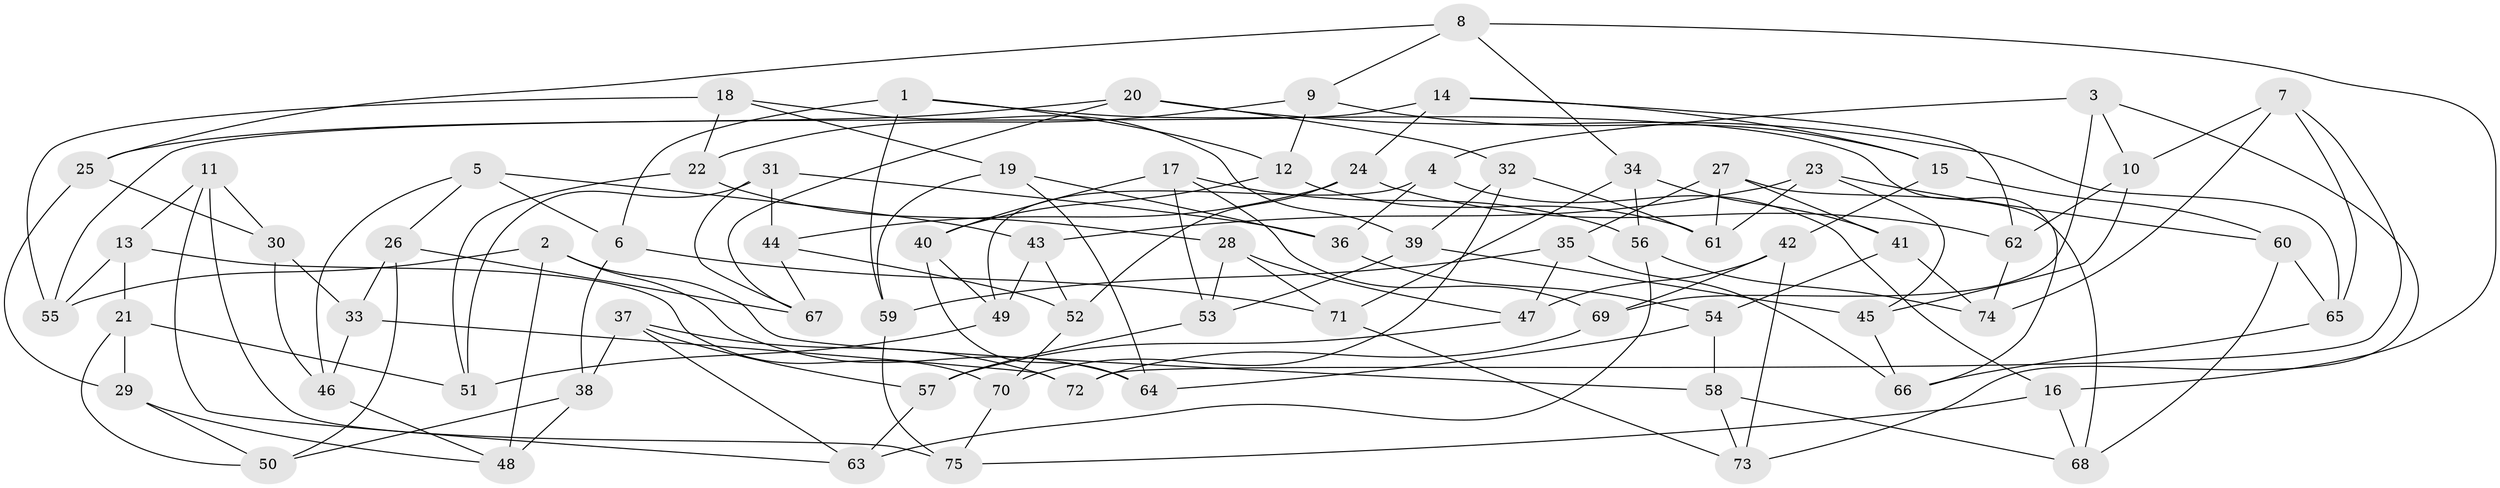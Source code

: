 // coarse degree distribution, {6: 0.4222222222222222, 4: 0.35555555555555557, 5: 0.2, 3: 0.022222222222222223}
// Generated by graph-tools (version 1.1) at 2025/52/02/27/25 19:52:34]
// undirected, 75 vertices, 150 edges
graph export_dot {
graph [start="1"]
  node [color=gray90,style=filled];
  1;
  2;
  3;
  4;
  5;
  6;
  7;
  8;
  9;
  10;
  11;
  12;
  13;
  14;
  15;
  16;
  17;
  18;
  19;
  20;
  21;
  22;
  23;
  24;
  25;
  26;
  27;
  28;
  29;
  30;
  31;
  32;
  33;
  34;
  35;
  36;
  37;
  38;
  39;
  40;
  41;
  42;
  43;
  44;
  45;
  46;
  47;
  48;
  49;
  50;
  51;
  52;
  53;
  54;
  55;
  56;
  57;
  58;
  59;
  60;
  61;
  62;
  63;
  64;
  65;
  66;
  67;
  68;
  69;
  70;
  71;
  72;
  73;
  74;
  75;
  1 -- 6;
  1 -- 59;
  1 -- 12;
  1 -- 66;
  2 -- 58;
  2 -- 64;
  2 -- 48;
  2 -- 55;
  3 -- 10;
  3 -- 4;
  3 -- 73;
  3 -- 69;
  4 -- 36;
  4 -- 49;
  4 -- 16;
  5 -- 26;
  5 -- 46;
  5 -- 43;
  5 -- 6;
  6 -- 38;
  6 -- 71;
  7 -- 72;
  7 -- 65;
  7 -- 74;
  7 -- 10;
  8 -- 34;
  8 -- 25;
  8 -- 16;
  8 -- 9;
  9 -- 22;
  9 -- 15;
  9 -- 12;
  10 -- 62;
  10 -- 45;
  11 -- 63;
  11 -- 75;
  11 -- 30;
  11 -- 13;
  12 -- 61;
  12 -- 40;
  13 -- 70;
  13 -- 21;
  13 -- 55;
  14 -- 62;
  14 -- 24;
  14 -- 15;
  14 -- 55;
  15 -- 60;
  15 -- 42;
  16 -- 68;
  16 -- 75;
  17 -- 40;
  17 -- 53;
  17 -- 56;
  17 -- 69;
  18 -- 22;
  18 -- 55;
  18 -- 19;
  18 -- 39;
  19 -- 59;
  19 -- 36;
  19 -- 64;
  20 -- 32;
  20 -- 67;
  20 -- 65;
  20 -- 25;
  21 -- 29;
  21 -- 51;
  21 -- 50;
  22 -- 51;
  22 -- 28;
  23 -- 45;
  23 -- 43;
  23 -- 61;
  23 -- 60;
  24 -- 62;
  24 -- 52;
  24 -- 44;
  25 -- 30;
  25 -- 29;
  26 -- 33;
  26 -- 50;
  26 -- 67;
  27 -- 68;
  27 -- 35;
  27 -- 41;
  27 -- 61;
  28 -- 47;
  28 -- 71;
  28 -- 53;
  29 -- 50;
  29 -- 48;
  30 -- 46;
  30 -- 33;
  31 -- 36;
  31 -- 44;
  31 -- 67;
  31 -- 51;
  32 -- 61;
  32 -- 39;
  32 -- 70;
  33 -- 72;
  33 -- 46;
  34 -- 56;
  34 -- 41;
  34 -- 71;
  35 -- 59;
  35 -- 66;
  35 -- 47;
  36 -- 54;
  37 -- 63;
  37 -- 72;
  37 -- 38;
  37 -- 57;
  38 -- 48;
  38 -- 50;
  39 -- 45;
  39 -- 53;
  40 -- 49;
  40 -- 64;
  41 -- 74;
  41 -- 54;
  42 -- 69;
  42 -- 47;
  42 -- 73;
  43 -- 49;
  43 -- 52;
  44 -- 52;
  44 -- 67;
  45 -- 66;
  46 -- 48;
  47 -- 57;
  49 -- 51;
  52 -- 70;
  53 -- 57;
  54 -- 58;
  54 -- 64;
  56 -- 74;
  56 -- 63;
  57 -- 63;
  58 -- 73;
  58 -- 68;
  59 -- 75;
  60 -- 65;
  60 -- 68;
  62 -- 74;
  65 -- 66;
  69 -- 72;
  70 -- 75;
  71 -- 73;
}
